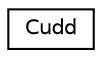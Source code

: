 digraph "Graphical Class Hierarchy"
{
  edge [fontname="Helvetica",fontsize="10",labelfontname="Helvetica",labelfontsize="10"];
  node [fontname="Helvetica",fontsize="10",shape=record];
  rankdir="LR";
  Node1 [label="Cudd",height=0.2,width=0.4,color="black", fillcolor="white", style="filled",URL="$classCudd.html",tooltip="Class for CUDD managers. "];
}

